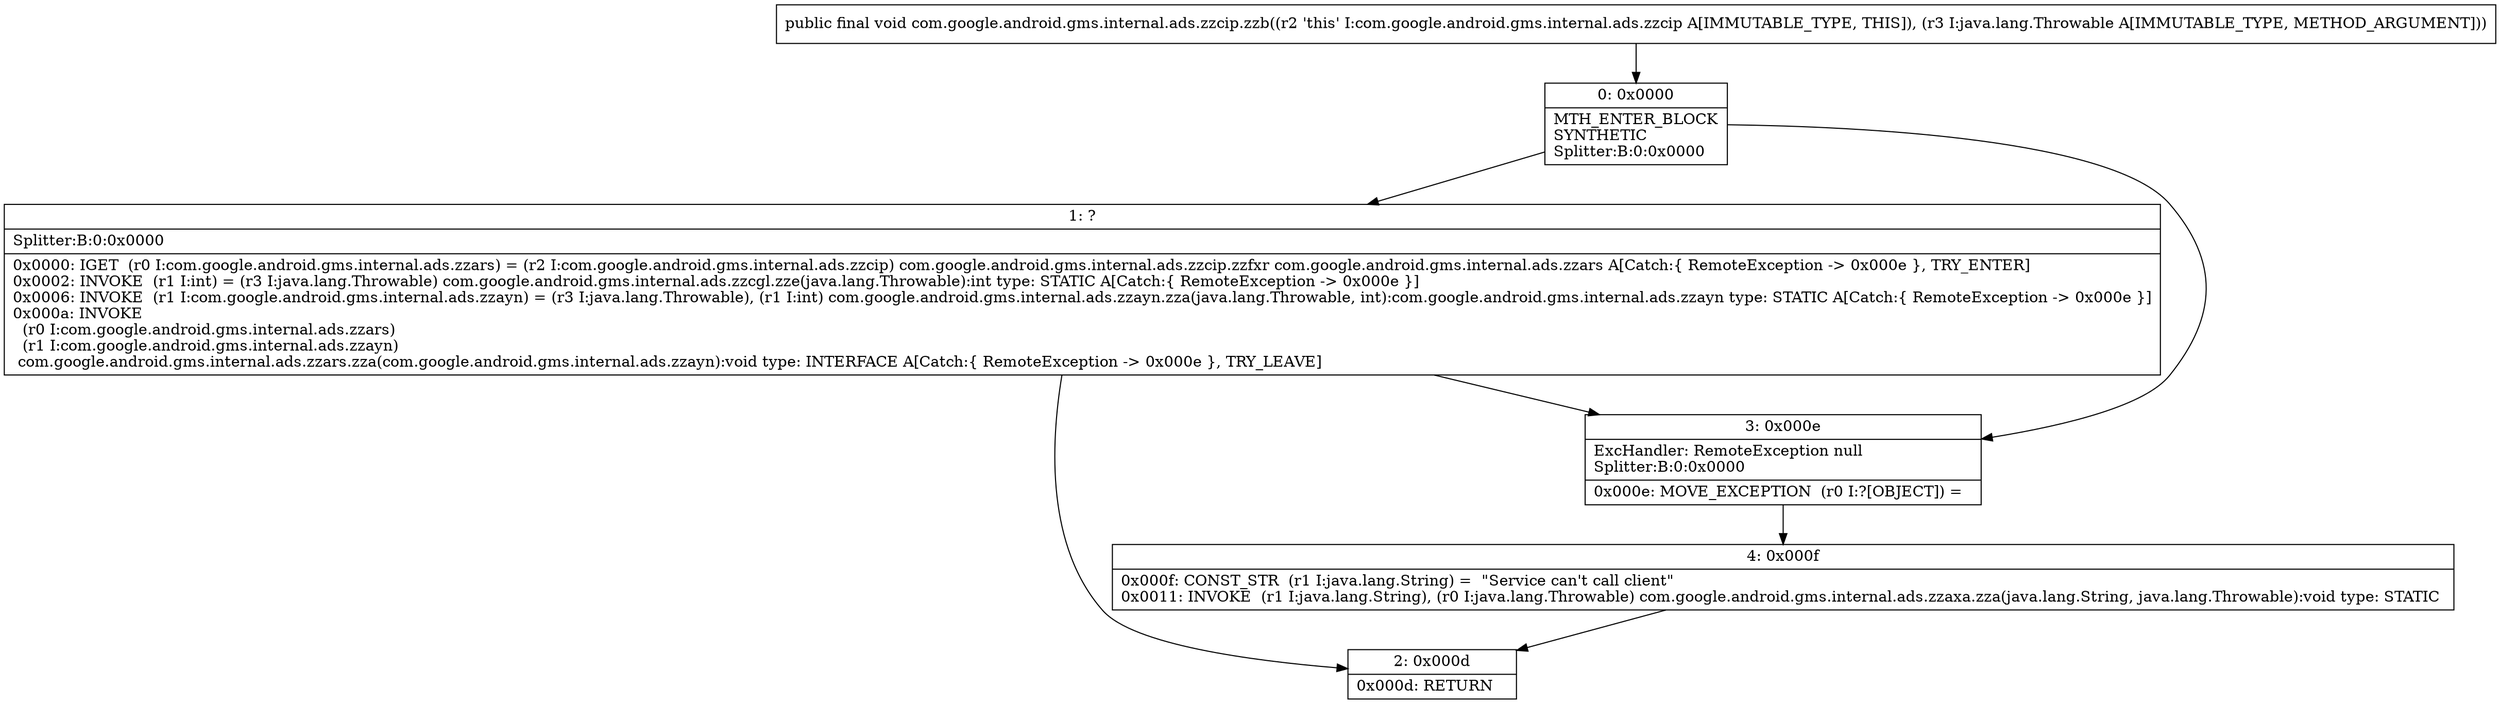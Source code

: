 digraph "CFG forcom.google.android.gms.internal.ads.zzcip.zzb(Ljava\/lang\/Throwable;)V" {
Node_0 [shape=record,label="{0\:\ 0x0000|MTH_ENTER_BLOCK\lSYNTHETIC\lSplitter:B:0:0x0000\l}"];
Node_1 [shape=record,label="{1\:\ ?|Splitter:B:0:0x0000\l|0x0000: IGET  (r0 I:com.google.android.gms.internal.ads.zzars) = (r2 I:com.google.android.gms.internal.ads.zzcip) com.google.android.gms.internal.ads.zzcip.zzfxr com.google.android.gms.internal.ads.zzars A[Catch:\{ RemoteException \-\> 0x000e \}, TRY_ENTER]\l0x0002: INVOKE  (r1 I:int) = (r3 I:java.lang.Throwable) com.google.android.gms.internal.ads.zzcgl.zze(java.lang.Throwable):int type: STATIC A[Catch:\{ RemoteException \-\> 0x000e \}]\l0x0006: INVOKE  (r1 I:com.google.android.gms.internal.ads.zzayn) = (r3 I:java.lang.Throwable), (r1 I:int) com.google.android.gms.internal.ads.zzayn.zza(java.lang.Throwable, int):com.google.android.gms.internal.ads.zzayn type: STATIC A[Catch:\{ RemoteException \-\> 0x000e \}]\l0x000a: INVOKE  \l  (r0 I:com.google.android.gms.internal.ads.zzars)\l  (r1 I:com.google.android.gms.internal.ads.zzayn)\l com.google.android.gms.internal.ads.zzars.zza(com.google.android.gms.internal.ads.zzayn):void type: INTERFACE A[Catch:\{ RemoteException \-\> 0x000e \}, TRY_LEAVE]\l}"];
Node_2 [shape=record,label="{2\:\ 0x000d|0x000d: RETURN   \l}"];
Node_3 [shape=record,label="{3\:\ 0x000e|ExcHandler: RemoteException null\lSplitter:B:0:0x0000\l|0x000e: MOVE_EXCEPTION  (r0 I:?[OBJECT]) =  \l}"];
Node_4 [shape=record,label="{4\:\ 0x000f|0x000f: CONST_STR  (r1 I:java.lang.String) =  \"Service can't call client\" \l0x0011: INVOKE  (r1 I:java.lang.String), (r0 I:java.lang.Throwable) com.google.android.gms.internal.ads.zzaxa.zza(java.lang.String, java.lang.Throwable):void type: STATIC \l}"];
MethodNode[shape=record,label="{public final void com.google.android.gms.internal.ads.zzcip.zzb((r2 'this' I:com.google.android.gms.internal.ads.zzcip A[IMMUTABLE_TYPE, THIS]), (r3 I:java.lang.Throwable A[IMMUTABLE_TYPE, METHOD_ARGUMENT])) }"];
MethodNode -> Node_0;
Node_0 -> Node_1;
Node_0 -> Node_3;
Node_1 -> Node_2;
Node_1 -> Node_3;
Node_3 -> Node_4;
Node_4 -> Node_2;
}

